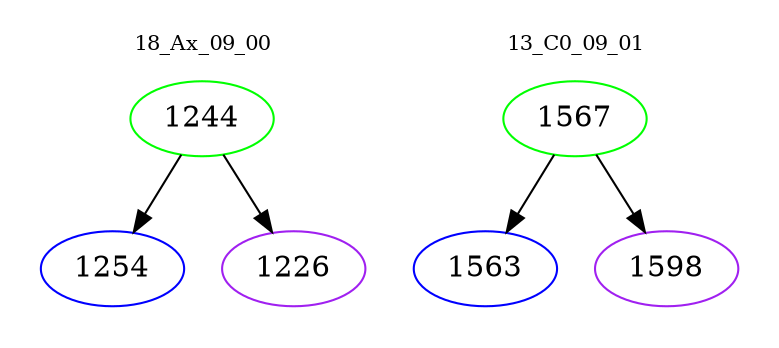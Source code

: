 digraph{
subgraph cluster_0 {
color = white
label = "18_Ax_09_00";
fontsize=10;
T0_1244 [label="1244", color="green"]
T0_1244 -> T0_1254 [color="black"]
T0_1254 [label="1254", color="blue"]
T0_1244 -> T0_1226 [color="black"]
T0_1226 [label="1226", color="purple"]
}
subgraph cluster_1 {
color = white
label = "13_C0_09_01";
fontsize=10;
T1_1567 [label="1567", color="green"]
T1_1567 -> T1_1563 [color="black"]
T1_1563 [label="1563", color="blue"]
T1_1567 -> T1_1598 [color="black"]
T1_1598 [label="1598", color="purple"]
}
}
